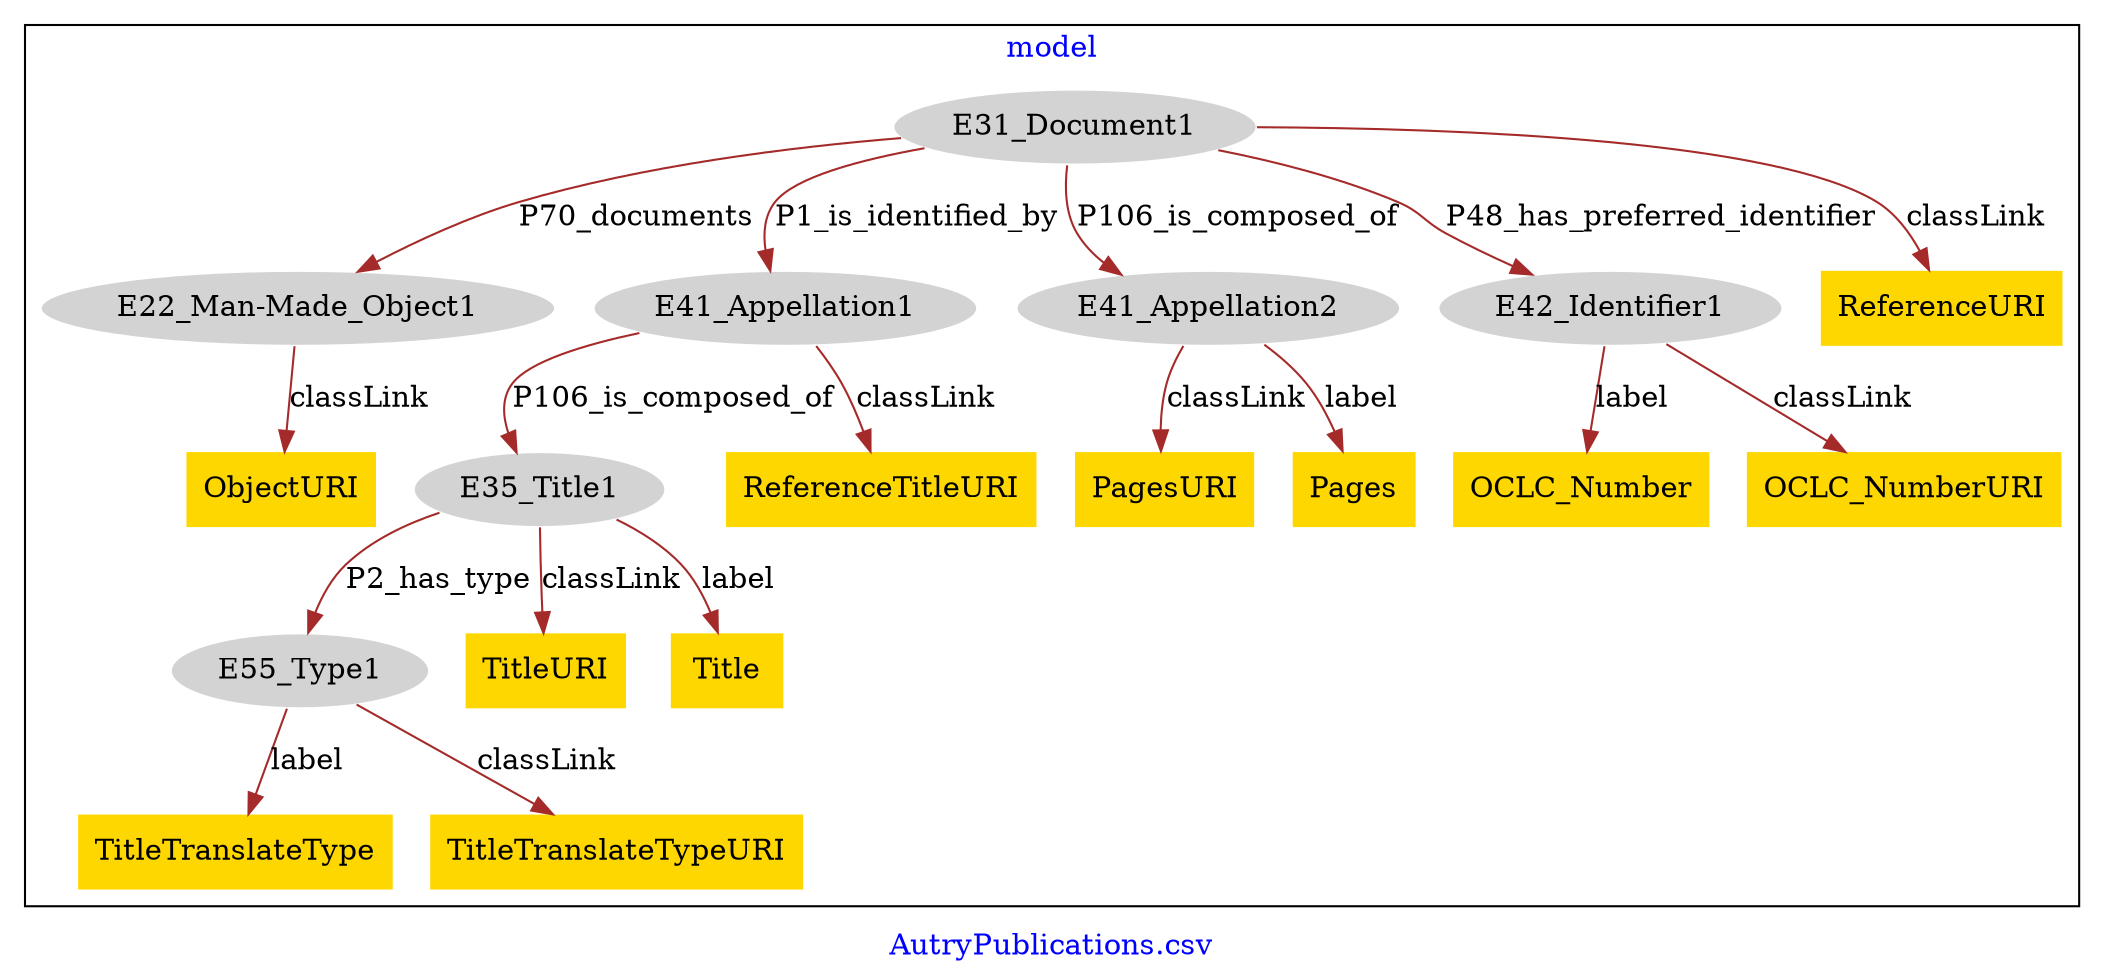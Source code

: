 digraph n0 {
fontcolor="blue"
remincross="true"
label="AutryPublications.csv"
subgraph cluster {
label="model"
n2[style="filled",color="white",fillcolor="lightgray",label="E31_Document1"];
n3[style="filled",color="white",fillcolor="lightgray",label="E22_Man-Made_Object1"];
n4[style="filled",color="white",fillcolor="lightgray",label="E41_Appellation1"];
n5[style="filled",color="white",fillcolor="lightgray",label="E41_Appellation2"];
n6[style="filled",color="white",fillcolor="lightgray",label="E42_Identifier1"];
n7[style="filled",color="white",fillcolor="lightgray",label="E35_Title1"];
n8[style="filled",color="white",fillcolor="lightgray",label="E55_Type1"];
n9[shape="plaintext",style="filled",fillcolor="gold",label="OCLC_Number"];
n10[shape="plaintext",style="filled",fillcolor="gold",label="TitleURI"];
n11[shape="plaintext",style="filled",fillcolor="gold",label="PagesURI"];
n12[shape="plaintext",style="filled",fillcolor="gold",label="Title"];
n13[shape="plaintext",style="filled",fillcolor="gold",label="Pages"];
n14[shape="plaintext",style="filled",fillcolor="gold",label="ReferenceTitleURI"];
n15[shape="plaintext",style="filled",fillcolor="gold",label="TitleTranslateType"];
n16[shape="plaintext",style="filled",fillcolor="gold",label="ReferenceURI"];
n17[shape="plaintext",style="filled",fillcolor="gold",label="TitleTranslateTypeURI"];
n18[shape="plaintext",style="filled",fillcolor="gold",label="OCLC_NumberURI"];
n19[shape="plaintext",style="filled",fillcolor="gold",label="ObjectURI"];
}
n2 -> n3[color="brown",fontcolor="black",label="P70_documents"]
n2 -> n4[color="brown",fontcolor="black",label="P1_is_identified_by"]
n2 -> n5[color="brown",fontcolor="black",label="P106_is_composed_of"]
n2 -> n6[color="brown",fontcolor="black",label="P48_has_preferred_identifier"]
n7 -> n8[color="brown",fontcolor="black",label="P2_has_type"]
n4 -> n7[color="brown",fontcolor="black",label="P106_is_composed_of"]
n6 -> n9[color="brown",fontcolor="black",label="label"]
n7 -> n10[color="brown",fontcolor="black",label="classLink"]
n5 -> n11[color="brown",fontcolor="black",label="classLink"]
n7 -> n12[color="brown",fontcolor="black",label="label"]
n5 -> n13[color="brown",fontcolor="black",label="label"]
n4 -> n14[color="brown",fontcolor="black",label="classLink"]
n8 -> n15[color="brown",fontcolor="black",label="label"]
n2 -> n16[color="brown",fontcolor="black",label="classLink"]
n8 -> n17[color="brown",fontcolor="black",label="classLink"]
n6 -> n18[color="brown",fontcolor="black",label="classLink"]
n3 -> n19[color="brown",fontcolor="black",label="classLink"]
}
